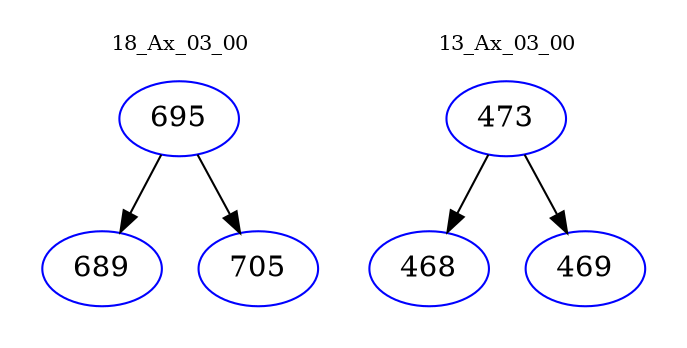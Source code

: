 digraph{
subgraph cluster_0 {
color = white
label = "18_Ax_03_00";
fontsize=10;
T0_695 [label="695", color="blue"]
T0_695 -> T0_689 [color="black"]
T0_689 [label="689", color="blue"]
T0_695 -> T0_705 [color="black"]
T0_705 [label="705", color="blue"]
}
subgraph cluster_1 {
color = white
label = "13_Ax_03_00";
fontsize=10;
T1_473 [label="473", color="blue"]
T1_473 -> T1_468 [color="black"]
T1_468 [label="468", color="blue"]
T1_473 -> T1_469 [color="black"]
T1_469 [label="469", color="blue"]
}
}

